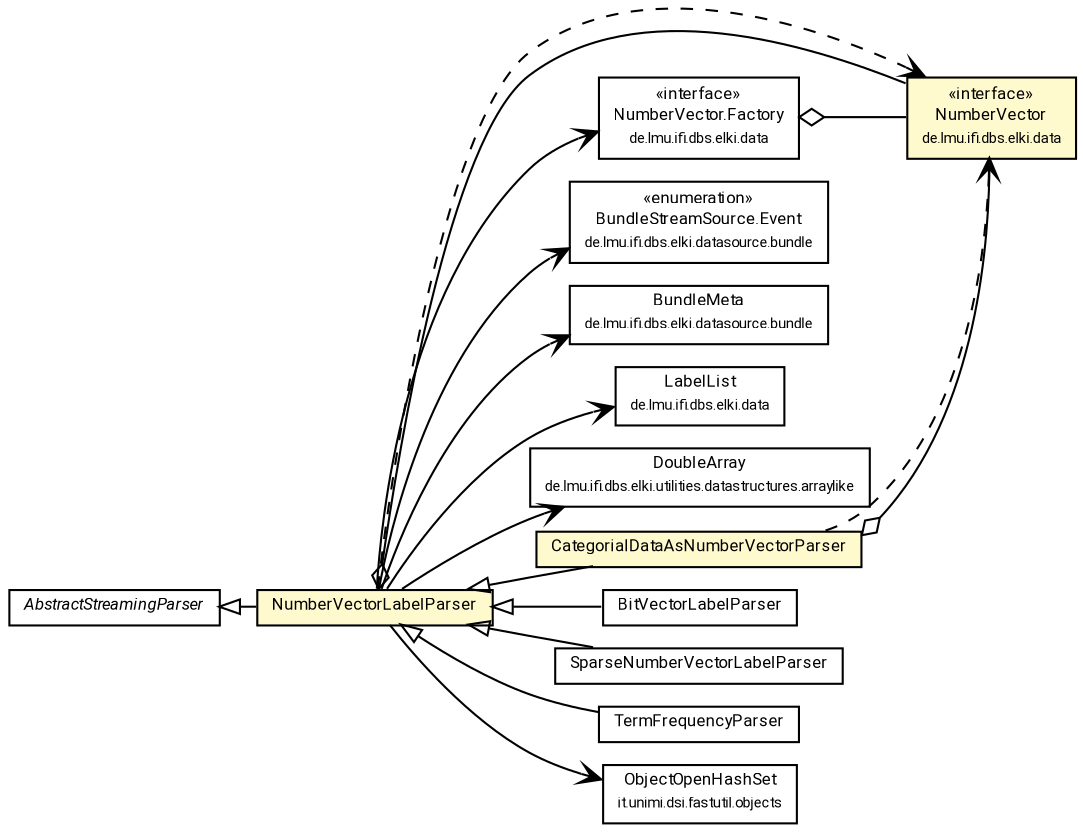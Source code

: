 #!/usr/local/bin/dot
#
# Class diagram 
# Generated by UMLGraph version R5_7_2-60-g0e99a6 (http://www.spinellis.gr/umlgraph/)
#

digraph G {
	graph [fontnames="svg"]
	edge [fontname="Roboto",fontsize=7,labelfontname="Roboto",labelfontsize=7,color="black"];
	node [fontname="Roboto",fontcolor="black",fontsize=8,shape=plaintext,margin=0,width=0,height=0];
	nodesep=0.15;
	ranksep=0.25;
	rankdir=LR;
	// de.lmu.ifi.dbs.elki.data.NumberVector
	c7456558 [label=<<table title="de.lmu.ifi.dbs.elki.data.NumberVector" border="0" cellborder="1" cellspacing="0" cellpadding="2" bgcolor="LemonChiffon" href="../../data/NumberVector.html" target="_parent">
		<tr><td><table border="0" cellspacing="0" cellpadding="1">
		<tr><td align="center" balign="center"> &#171;interface&#187; </td></tr>
		<tr><td align="center" balign="center"> <font face="Roboto">NumberVector</font> </td></tr>
		<tr><td align="center" balign="center"> <font face="Roboto" point-size="7.0">de.lmu.ifi.dbs.elki.data</font> </td></tr>
		</table></td></tr>
		</table>>, URL="../../data/NumberVector.html"];
	// de.lmu.ifi.dbs.elki.data.NumberVector.Factory<V extends de.lmu.ifi.dbs.elki.data.NumberVector>
	c7456559 [label=<<table title="de.lmu.ifi.dbs.elki.data.NumberVector.Factory" border="0" cellborder="1" cellspacing="0" cellpadding="2" href="../../data/NumberVector.Factory.html" target="_parent">
		<tr><td><table border="0" cellspacing="0" cellpadding="1">
		<tr><td align="center" balign="center"> &#171;interface&#187; </td></tr>
		<tr><td align="center" balign="center"> <font face="Roboto">NumberVector.Factory</font> </td></tr>
		<tr><td align="center" balign="center"> <font face="Roboto" point-size="7.0">de.lmu.ifi.dbs.elki.data</font> </td></tr>
		</table></td></tr>
		</table>>, URL="../../data/NumberVector.Factory.html"];
	// de.lmu.ifi.dbs.elki.datasource.bundle.BundleStreamSource.Event
	c7456572 [label=<<table title="de.lmu.ifi.dbs.elki.datasource.bundle.BundleStreamSource.Event" border="0" cellborder="1" cellspacing="0" cellpadding="2" href="../bundle/BundleStreamSource.Event.html" target="_parent">
		<tr><td><table border="0" cellspacing="0" cellpadding="1">
		<tr><td align="center" balign="center"> &#171;enumeration&#187; </td></tr>
		<tr><td align="center" balign="center"> <font face="Roboto">BundleStreamSource.Event</font> </td></tr>
		<tr><td align="center" balign="center"> <font face="Roboto" point-size="7.0">de.lmu.ifi.dbs.elki.datasource.bundle</font> </td></tr>
		</table></td></tr>
		</table>>, URL="../bundle/BundleStreamSource.Event.html"];
	// de.lmu.ifi.dbs.elki.datasource.bundle.BundleMeta
	c7456573 [label=<<table title="de.lmu.ifi.dbs.elki.datasource.bundle.BundleMeta" border="0" cellborder="1" cellspacing="0" cellpadding="2" href="../bundle/BundleMeta.html" target="_parent">
		<tr><td><table border="0" cellspacing="0" cellpadding="1">
		<tr><td align="center" balign="center"> <font face="Roboto">BundleMeta</font> </td></tr>
		<tr><td align="center" balign="center"> <font face="Roboto" point-size="7.0">de.lmu.ifi.dbs.elki.datasource.bundle</font> </td></tr>
		</table></td></tr>
		</table>>, URL="../bundle/BundleMeta.html"];
	// de.lmu.ifi.dbs.elki.data.LabelList
	c7456665 [label=<<table title="de.lmu.ifi.dbs.elki.data.LabelList" border="0" cellborder="1" cellspacing="0" cellpadding="2" href="../../data/LabelList.html" target="_parent">
		<tr><td><table border="0" cellspacing="0" cellpadding="1">
		<tr><td align="center" balign="center"> <font face="Roboto">LabelList</font> </td></tr>
		<tr><td align="center" balign="center"> <font face="Roboto" point-size="7.0">de.lmu.ifi.dbs.elki.data</font> </td></tr>
		</table></td></tr>
		</table>>, URL="../../data/LabelList.html"];
	// de.lmu.ifi.dbs.elki.utilities.datastructures.arraylike.DoubleArray
	c7457536 [label=<<table title="de.lmu.ifi.dbs.elki.utilities.datastructures.arraylike.DoubleArray" border="0" cellborder="1" cellspacing="0" cellpadding="2" href="../../utilities/datastructures/arraylike/DoubleArray.html" target="_parent">
		<tr><td><table border="0" cellspacing="0" cellpadding="1">
		<tr><td align="center" balign="center"> <font face="Roboto">DoubleArray</font> </td></tr>
		<tr><td align="center" balign="center"> <font face="Roboto" point-size="7.0">de.lmu.ifi.dbs.elki.utilities.datastructures.arraylike</font> </td></tr>
		</table></td></tr>
		</table>>, URL="../../utilities/datastructures/arraylike/DoubleArray.html"];
	// de.lmu.ifi.dbs.elki.datasource.parser.NumberVectorLabelParser<V extends de.lmu.ifi.dbs.elki.data.NumberVector>
	c7458145 [label=<<table title="de.lmu.ifi.dbs.elki.datasource.parser.NumberVectorLabelParser" border="0" cellborder="1" cellspacing="0" cellpadding="2" bgcolor="lemonChiffon" href="NumberVectorLabelParser.html" target="_parent">
		<tr><td><table border="0" cellspacing="0" cellpadding="1">
		<tr><td align="center" balign="center"> <font face="Roboto">NumberVectorLabelParser</font> </td></tr>
		</table></td></tr>
		</table>>, URL="NumberVectorLabelParser.html"];
	// de.lmu.ifi.dbs.elki.datasource.parser.CategorialDataAsNumberVectorParser<V extends de.lmu.ifi.dbs.elki.data.NumberVector>
	c7458157 [label=<<table title="de.lmu.ifi.dbs.elki.datasource.parser.CategorialDataAsNumberVectorParser" border="0" cellborder="1" cellspacing="0" cellpadding="2" bgcolor="LemonChiffon" href="CategorialDataAsNumberVectorParser.html" target="_parent">
		<tr><td><table border="0" cellspacing="0" cellpadding="1">
		<tr><td align="center" balign="center"> <font face="Roboto">CategorialDataAsNumberVectorParser</font> </td></tr>
		</table></td></tr>
		</table>>, URL="CategorialDataAsNumberVectorParser.html"];
	// de.lmu.ifi.dbs.elki.datasource.parser.BitVectorLabelParser
	c7458159 [label=<<table title="de.lmu.ifi.dbs.elki.datasource.parser.BitVectorLabelParser" border="0" cellborder="1" cellspacing="0" cellpadding="2" href="BitVectorLabelParser.html" target="_parent">
		<tr><td><table border="0" cellspacing="0" cellpadding="1">
		<tr><td align="center" balign="center"> <font face="Roboto">BitVectorLabelParser</font> </td></tr>
		</table></td></tr>
		</table>>, URL="BitVectorLabelParser.html"];
	// de.lmu.ifi.dbs.elki.datasource.parser.AbstractStreamingParser
	c7458163 [label=<<table title="de.lmu.ifi.dbs.elki.datasource.parser.AbstractStreamingParser" border="0" cellborder="1" cellspacing="0" cellpadding="2" href="AbstractStreamingParser.html" target="_parent">
		<tr><td><table border="0" cellspacing="0" cellpadding="1">
		<tr><td align="center" balign="center"> <font face="Roboto"><i>AbstractStreamingParser</i></font> </td></tr>
		</table></td></tr>
		</table>>, URL="AbstractStreamingParser.html"];
	// de.lmu.ifi.dbs.elki.datasource.parser.SparseNumberVectorLabelParser<V extends de.lmu.ifi.dbs.elki.data.SparseNumberVector>
	c7458165 [label=<<table title="de.lmu.ifi.dbs.elki.datasource.parser.SparseNumberVectorLabelParser" border="0" cellborder="1" cellspacing="0" cellpadding="2" href="SparseNumberVectorLabelParser.html" target="_parent">
		<tr><td><table border="0" cellspacing="0" cellpadding="1">
		<tr><td align="center" balign="center"> <font face="Roboto">SparseNumberVectorLabelParser</font> </td></tr>
		</table></td></tr>
		</table>>, URL="SparseNumberVectorLabelParser.html"];
	// de.lmu.ifi.dbs.elki.datasource.parser.TermFrequencyParser<V extends de.lmu.ifi.dbs.elki.data.SparseNumberVector>
	c7458169 [label=<<table title="de.lmu.ifi.dbs.elki.datasource.parser.TermFrequencyParser" border="0" cellborder="1" cellspacing="0" cellpadding="2" href="TermFrequencyParser.html" target="_parent">
		<tr><td><table border="0" cellspacing="0" cellpadding="1">
		<tr><td align="center" balign="center"> <font face="Roboto">TermFrequencyParser</font> </td></tr>
		</table></td></tr>
		</table>>, URL="TermFrequencyParser.html"];
	// de.lmu.ifi.dbs.elki.data.NumberVector.Factory<V extends de.lmu.ifi.dbs.elki.data.NumberVector> has de.lmu.ifi.dbs.elki.data.NumberVector
	c7456559 -> c7456558 [arrowhead=none,arrowtail=ediamond,dir=back,weight=4];
	// de.lmu.ifi.dbs.elki.datasource.parser.NumberVectorLabelParser<V extends de.lmu.ifi.dbs.elki.data.NumberVector> extends de.lmu.ifi.dbs.elki.datasource.parser.AbstractStreamingParser
	c7458163 -> c7458145 [arrowtail=empty,dir=back,weight=10];
	// de.lmu.ifi.dbs.elki.datasource.parser.NumberVectorLabelParser<V extends de.lmu.ifi.dbs.elki.data.NumberVector> has de.lmu.ifi.dbs.elki.data.NumberVector
	c7458145 -> c7456558 [arrowhead=none,arrowtail=ediamond,dir=back,weight=4];
	// de.lmu.ifi.dbs.elki.datasource.parser.CategorialDataAsNumberVectorParser<V extends de.lmu.ifi.dbs.elki.data.NumberVector> extends de.lmu.ifi.dbs.elki.datasource.parser.NumberVectorLabelParser<V extends de.lmu.ifi.dbs.elki.data.NumberVector>
	c7458145 -> c7458157 [arrowtail=empty,dir=back,weight=10];
	// de.lmu.ifi.dbs.elki.datasource.parser.CategorialDataAsNumberVectorParser<V extends de.lmu.ifi.dbs.elki.data.NumberVector> has de.lmu.ifi.dbs.elki.data.NumberVector
	c7458157 -> c7456558 [arrowhead=none,arrowtail=ediamond,dir=back,weight=4];
	// de.lmu.ifi.dbs.elki.datasource.parser.BitVectorLabelParser extends de.lmu.ifi.dbs.elki.datasource.parser.NumberVectorLabelParser<V extends de.lmu.ifi.dbs.elki.data.NumberVector>
	c7458145 -> c7458159 [arrowtail=empty,dir=back,weight=10];
	// de.lmu.ifi.dbs.elki.datasource.parser.SparseNumberVectorLabelParser<V extends de.lmu.ifi.dbs.elki.data.SparseNumberVector> extends de.lmu.ifi.dbs.elki.datasource.parser.NumberVectorLabelParser<V extends de.lmu.ifi.dbs.elki.data.NumberVector>
	c7458145 -> c7458165 [arrowtail=empty,dir=back,weight=10];
	// de.lmu.ifi.dbs.elki.datasource.parser.TermFrequencyParser<V extends de.lmu.ifi.dbs.elki.data.SparseNumberVector> extends de.lmu.ifi.dbs.elki.datasource.parser.NumberVectorLabelParser<V extends de.lmu.ifi.dbs.elki.data.NumberVector>
	c7458145 -> c7458169 [arrowtail=empty,dir=back,weight=10];
	// de.lmu.ifi.dbs.elki.datasource.parser.NumberVectorLabelParser<V extends de.lmu.ifi.dbs.elki.data.NumberVector> navassoc de.lmu.ifi.dbs.elki.data.NumberVector.Factory<V extends de.lmu.ifi.dbs.elki.data.NumberVector>
	c7458145 -> c7456559 [arrowhead=open,weight=1];
	// de.lmu.ifi.dbs.elki.datasource.parser.NumberVectorLabelParser<V extends de.lmu.ifi.dbs.elki.data.NumberVector> navassoc de.lmu.ifi.dbs.elki.datasource.bundle.BundleMeta
	c7458145 -> c7456573 [arrowhead=open,weight=1];
	// de.lmu.ifi.dbs.elki.datasource.parser.NumberVectorLabelParser<V extends de.lmu.ifi.dbs.elki.data.NumberVector> navassoc de.lmu.ifi.dbs.elki.data.LabelList
	c7458145 -> c7456665 [arrowhead=open,weight=1];
	// de.lmu.ifi.dbs.elki.datasource.parser.NumberVectorLabelParser<V extends de.lmu.ifi.dbs.elki.data.NumberVector> navassoc de.lmu.ifi.dbs.elki.utilities.datastructures.arraylike.DoubleArray
	c7458145 -> c7457536 [arrowhead=open,weight=1];
	// de.lmu.ifi.dbs.elki.datasource.parser.NumberVectorLabelParser<V extends de.lmu.ifi.dbs.elki.data.NumberVector> navassoc it.unimi.dsi.fastutil.objects.ObjectOpenHashSet<K>
	c7458145 -> c7458596 [arrowhead=open,weight=1];
	// de.lmu.ifi.dbs.elki.datasource.parser.NumberVectorLabelParser<V extends de.lmu.ifi.dbs.elki.data.NumberVector> navassoc de.lmu.ifi.dbs.elki.datasource.bundle.BundleStreamSource.Event
	c7458145 -> c7456572 [arrowhead=open,weight=1];
	// de.lmu.ifi.dbs.elki.datasource.parser.NumberVectorLabelParser<V extends de.lmu.ifi.dbs.elki.data.NumberVector> depend de.lmu.ifi.dbs.elki.data.NumberVector
	c7458145 -> c7456558 [arrowhead=open,style=dashed,weight=0];
	// de.lmu.ifi.dbs.elki.datasource.parser.CategorialDataAsNumberVectorParser<V extends de.lmu.ifi.dbs.elki.data.NumberVector> depend de.lmu.ifi.dbs.elki.data.NumberVector
	c7458157 -> c7456558 [arrowhead=open,style=dashed,weight=0];
	// it.unimi.dsi.fastutil.objects.ObjectOpenHashSet<K>
	c7458596 [label=<<table title="it.unimi.dsi.fastutil.objects.ObjectOpenHashSet" border="0" cellborder="1" cellspacing="0" cellpadding="2" href="http://docs.oracle.com/javase/7/docs/api/it/unimi/dsi/fastutil/objects/ObjectOpenHashSet.html" target="_parent">
		<tr><td><table border="0" cellspacing="0" cellpadding="1">
		<tr><td align="center" balign="center"> <font face="Roboto">ObjectOpenHashSet</font> </td></tr>
		<tr><td align="center" balign="center"> <font face="Roboto" point-size="7.0">it.unimi.dsi.fastutil.objects</font> </td></tr>
		</table></td></tr>
		</table>>, URL="http://docs.oracle.com/javase/7/docs/api/it/unimi/dsi/fastutil/objects/ObjectOpenHashSet.html"];
}

